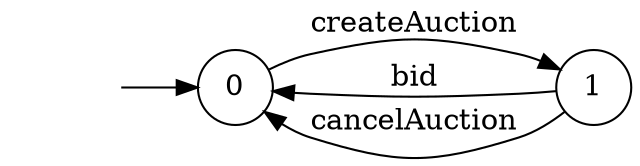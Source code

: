 digraph "Dapp-Automata-data/result/model-fix/0x1f52b87c3503e537853e160adbf7e330ea0be7c4/SaleClockAuction/FSM-0" {
	graph [rankdir=LR]
	"" [label="" shape=plaintext]
	0 [label=0 shape=circle]
	1 [label=1 shape=circle]
	"" -> 0 [label=""]
	0 -> 1 [label=createAuction]
	1 -> 0 [label=bid]
	1 -> 0 [label=cancelAuction]
}
